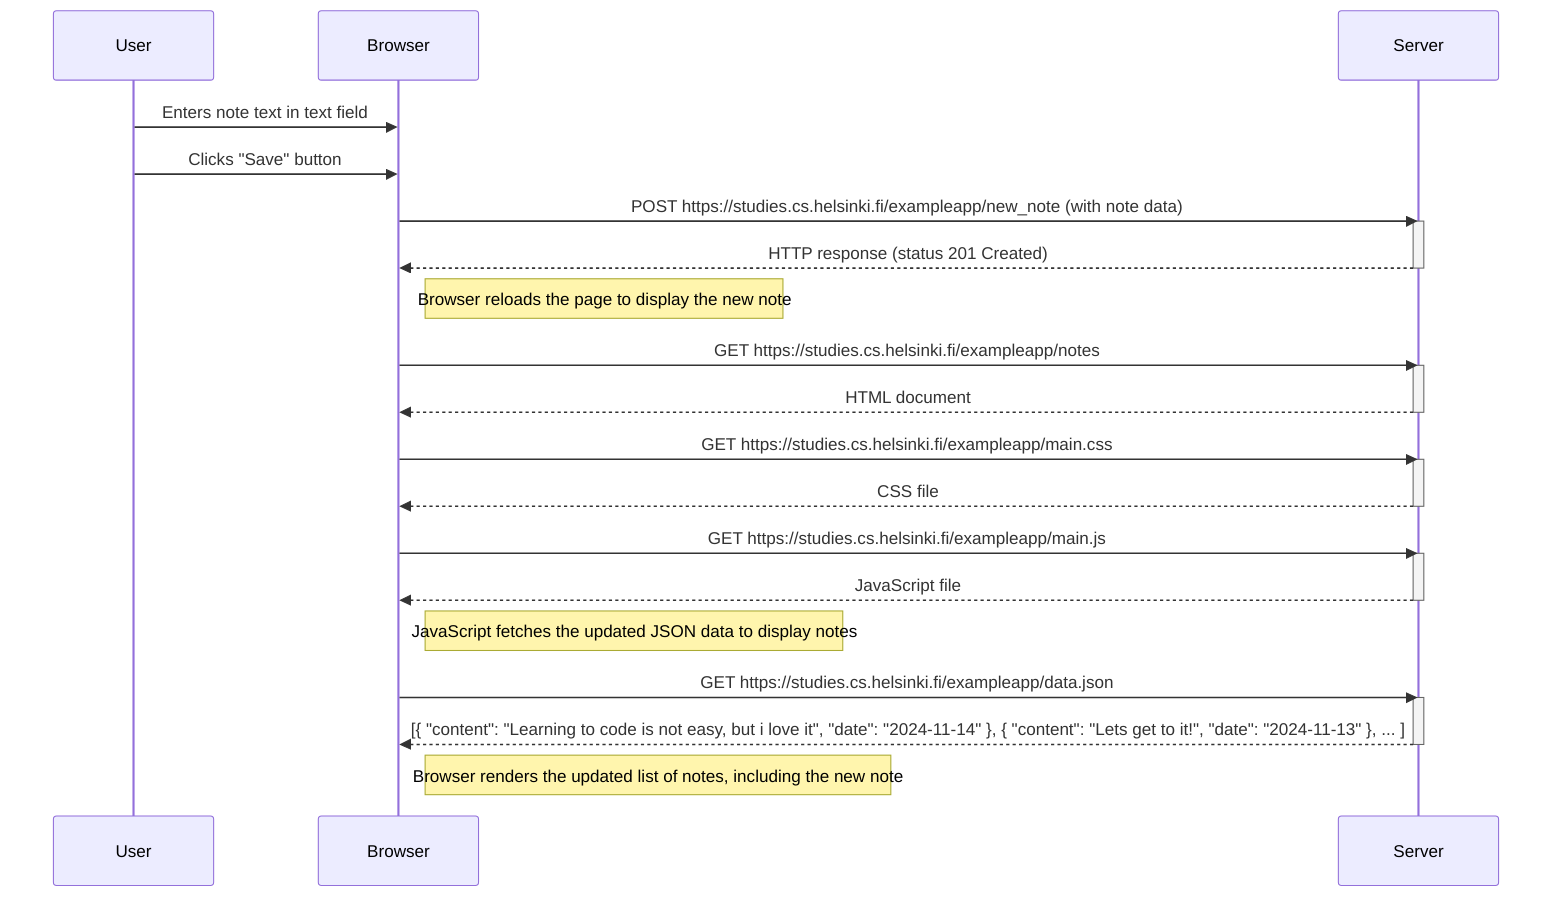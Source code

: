 sequenceDiagram
    participant User
    participant Browser
    participant Server

    User->>Browser: Enters note text in text field
    User->>Browser: Clicks "Save" button

    Browser->>Server: POST https://studies.cs.helsinki.fi/exampleapp/new_note (with note data)
    activate Server
    Server-->>Browser: HTTP response (status 201 Created)
    deactivate Server

    Note right of Browser: Browser reloads the page to display the new note

    Browser->>Server: GET https://studies.cs.helsinki.fi/exampleapp/notes
    activate Server
    Server-->>Browser: HTML document
    deactivate Server

    Browser->>Server: GET https://studies.cs.helsinki.fi/exampleapp/main.css
    activate Server
    Server-->>Browser: CSS file
    deactivate Server

    Browser->>Server: GET https://studies.cs.helsinki.fi/exampleapp/main.js
    activate Server
    Server-->>Browser: JavaScript file
    deactivate Server

    Note right of Browser: JavaScript fetches the updated JSON data to display notes

    Browser->>Server: GET https://studies.cs.helsinki.fi/exampleapp/data.json
    activate Server
    Server-->>Browser: [{ "content": "Learning to code is not easy, but i love it", "date": "2024-11-14" }, { "content": "Lets get to it!", "date": "2024-11-13" }, ... ]
    deactivate Server

    Note right of Browser: Browser renders the updated list of notes, including the new note